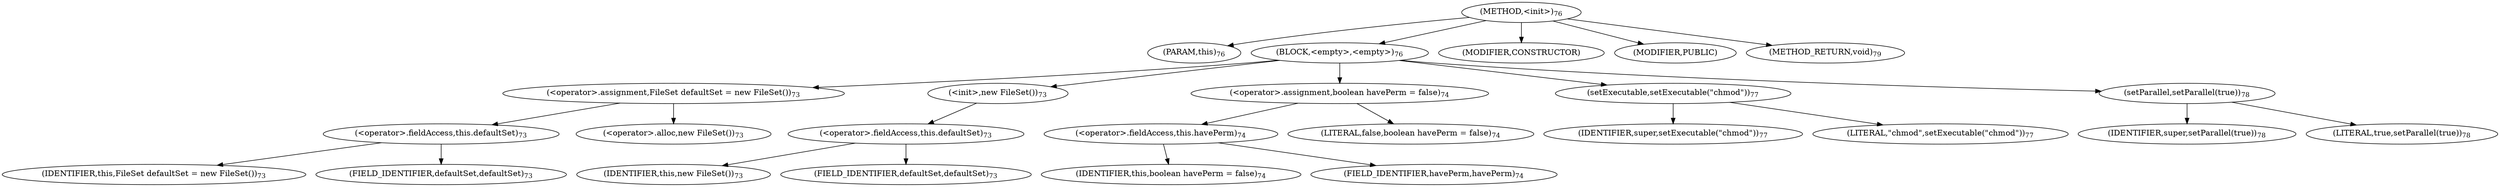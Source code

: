digraph "&lt;init&gt;" {  
"30" [label = <(METHOD,&lt;init&gt;)<SUB>76</SUB>> ]
"31" [label = <(PARAM,this)<SUB>76</SUB>> ]
"32" [label = <(BLOCK,&lt;empty&gt;,&lt;empty&gt;)<SUB>76</SUB>> ]
"33" [label = <(&lt;operator&gt;.assignment,FileSet defaultSet = new FileSet())<SUB>73</SUB>> ]
"34" [label = <(&lt;operator&gt;.fieldAccess,this.defaultSet)<SUB>73</SUB>> ]
"35" [label = <(IDENTIFIER,this,FileSet defaultSet = new FileSet())<SUB>73</SUB>> ]
"36" [label = <(FIELD_IDENTIFIER,defaultSet,defaultSet)<SUB>73</SUB>> ]
"37" [label = <(&lt;operator&gt;.alloc,new FileSet())<SUB>73</SUB>> ]
"38" [label = <(&lt;init&gt;,new FileSet())<SUB>73</SUB>> ]
"39" [label = <(&lt;operator&gt;.fieldAccess,this.defaultSet)<SUB>73</SUB>> ]
"40" [label = <(IDENTIFIER,this,new FileSet())<SUB>73</SUB>> ]
"41" [label = <(FIELD_IDENTIFIER,defaultSet,defaultSet)<SUB>73</SUB>> ]
"42" [label = <(&lt;operator&gt;.assignment,boolean havePerm = false)<SUB>74</SUB>> ]
"43" [label = <(&lt;operator&gt;.fieldAccess,this.havePerm)<SUB>74</SUB>> ]
"44" [label = <(IDENTIFIER,this,boolean havePerm = false)<SUB>74</SUB>> ]
"45" [label = <(FIELD_IDENTIFIER,havePerm,havePerm)<SUB>74</SUB>> ]
"46" [label = <(LITERAL,false,boolean havePerm = false)<SUB>74</SUB>> ]
"47" [label = <(setExecutable,setExecutable(&quot;chmod&quot;))<SUB>77</SUB>> ]
"48" [label = <(IDENTIFIER,super,setExecutable(&quot;chmod&quot;))<SUB>77</SUB>> ]
"49" [label = <(LITERAL,&quot;chmod&quot;,setExecutable(&quot;chmod&quot;))<SUB>77</SUB>> ]
"50" [label = <(setParallel,setParallel(true))<SUB>78</SUB>> ]
"51" [label = <(IDENTIFIER,super,setParallel(true))<SUB>78</SUB>> ]
"52" [label = <(LITERAL,true,setParallel(true))<SUB>78</SUB>> ]
"53" [label = <(MODIFIER,CONSTRUCTOR)> ]
"54" [label = <(MODIFIER,PUBLIC)> ]
"55" [label = <(METHOD_RETURN,void)<SUB>79</SUB>> ]
  "30" -> "31" 
  "30" -> "32" 
  "30" -> "53" 
  "30" -> "54" 
  "30" -> "55" 
  "32" -> "33" 
  "32" -> "38" 
  "32" -> "42" 
  "32" -> "47" 
  "32" -> "50" 
  "33" -> "34" 
  "33" -> "37" 
  "34" -> "35" 
  "34" -> "36" 
  "38" -> "39" 
  "39" -> "40" 
  "39" -> "41" 
  "42" -> "43" 
  "42" -> "46" 
  "43" -> "44" 
  "43" -> "45" 
  "47" -> "48" 
  "47" -> "49" 
  "50" -> "51" 
  "50" -> "52" 
}
